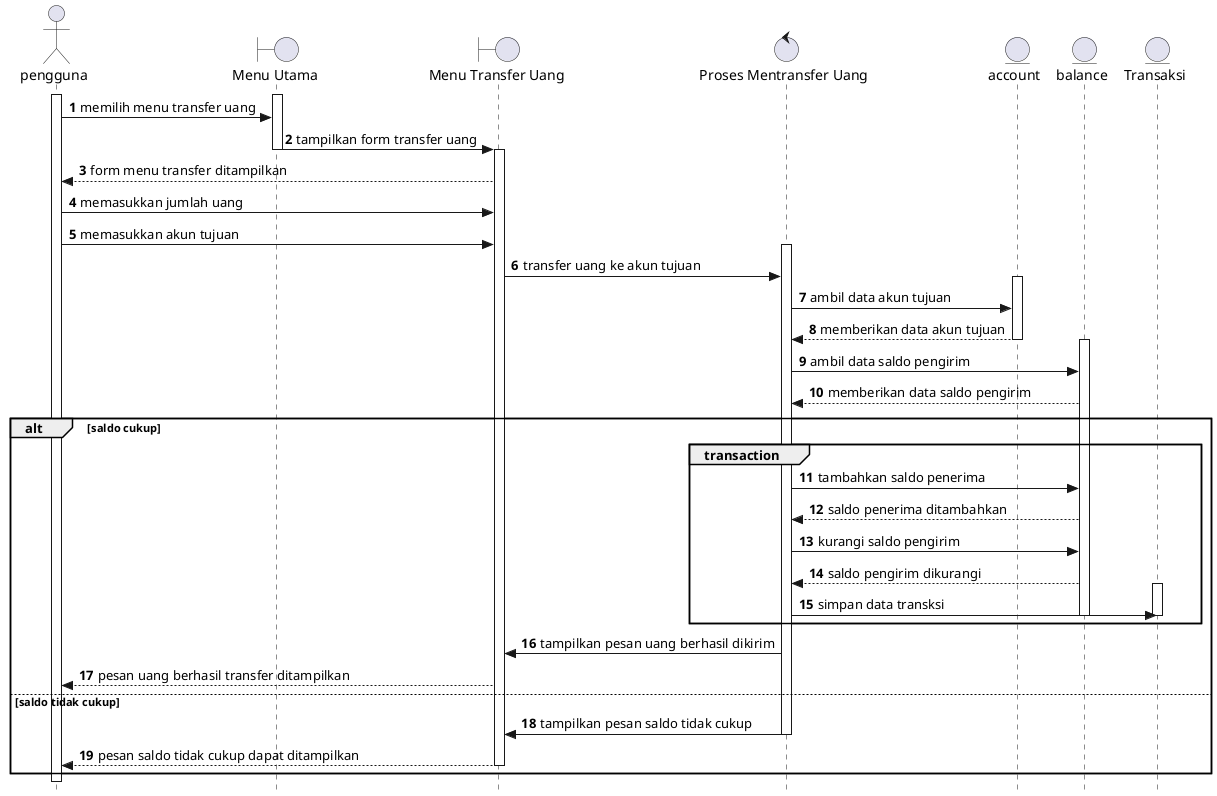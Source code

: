 @startuml
'https://plantuml.com/sequence-diagram

autonumber
skinparam style strictuml

actor pengguna
boundary "Menu Utama"
boundary "Menu Transfer Uang"
control "Proses Mentransfer Uang"
entity account
entity balance
entity Transaksi

activate "Menu Utama"

activate pengguna

pengguna -> "Menu Utama": memilih menu transfer uang
"Menu Utama" -> "Menu Transfer Uang": tampilkan form transfer uang

deactivate "Menu Utama"
activate "Menu Transfer Uang"

"Menu Transfer Uang" --> pengguna: form menu transfer ditampilkan
pengguna -> "Menu Transfer Uang": memasukkan jumlah uang
pengguna -> "Menu Transfer Uang": memasukkan akun tujuan

activate "Proses Mentransfer Uang"

"Menu Transfer Uang" -> "Proses Mentransfer Uang": transfer uang ke akun tujuan

activate account

"Proses Mentransfer Uang"-> account: ambil data akun tujuan
account --> "Proses Mentransfer Uang": memberikan data akun tujuan

deactivate account

activate balance

"Proses Mentransfer Uang" -> balance: ambil data saldo pengirim
balance --> "Proses Mentransfer Uang": memberikan data saldo pengirim


alt saldo cukup
group transaction

"Proses Mentransfer Uang" -> balance: tambahkan saldo penerima
balance --> "Proses Mentransfer Uang": saldo penerima ditambahkan
"Proses Mentransfer Uang" -> balance: kurangi saldo pengirim
balance --> "Proses Mentransfer Uang": saldo pengirim dikurangi
activate Transaksi
"Proses Mentransfer Uang" -> Transaksi: simpan data transksi
deactivate Transaksi

deactivate balance
end

"Proses Mentransfer Uang" -> "Menu Transfer Uang": tampilkan pesan uang berhasil dikirim
"Menu Transfer Uang" --> pengguna: pesan uang berhasil transfer ditampilkan

else saldo tidak cukup

"Proses Mentransfer Uang"  -> "Menu Transfer Uang": tampilkan pesan saldo tidak cukup

deactivate "Proses Mentransfer Uang"

"Menu Transfer Uang" --> pengguna: pesan saldo tidak cukup dapat ditampilkan

deactivate "Menu Transfer Uang"

end



@enduml